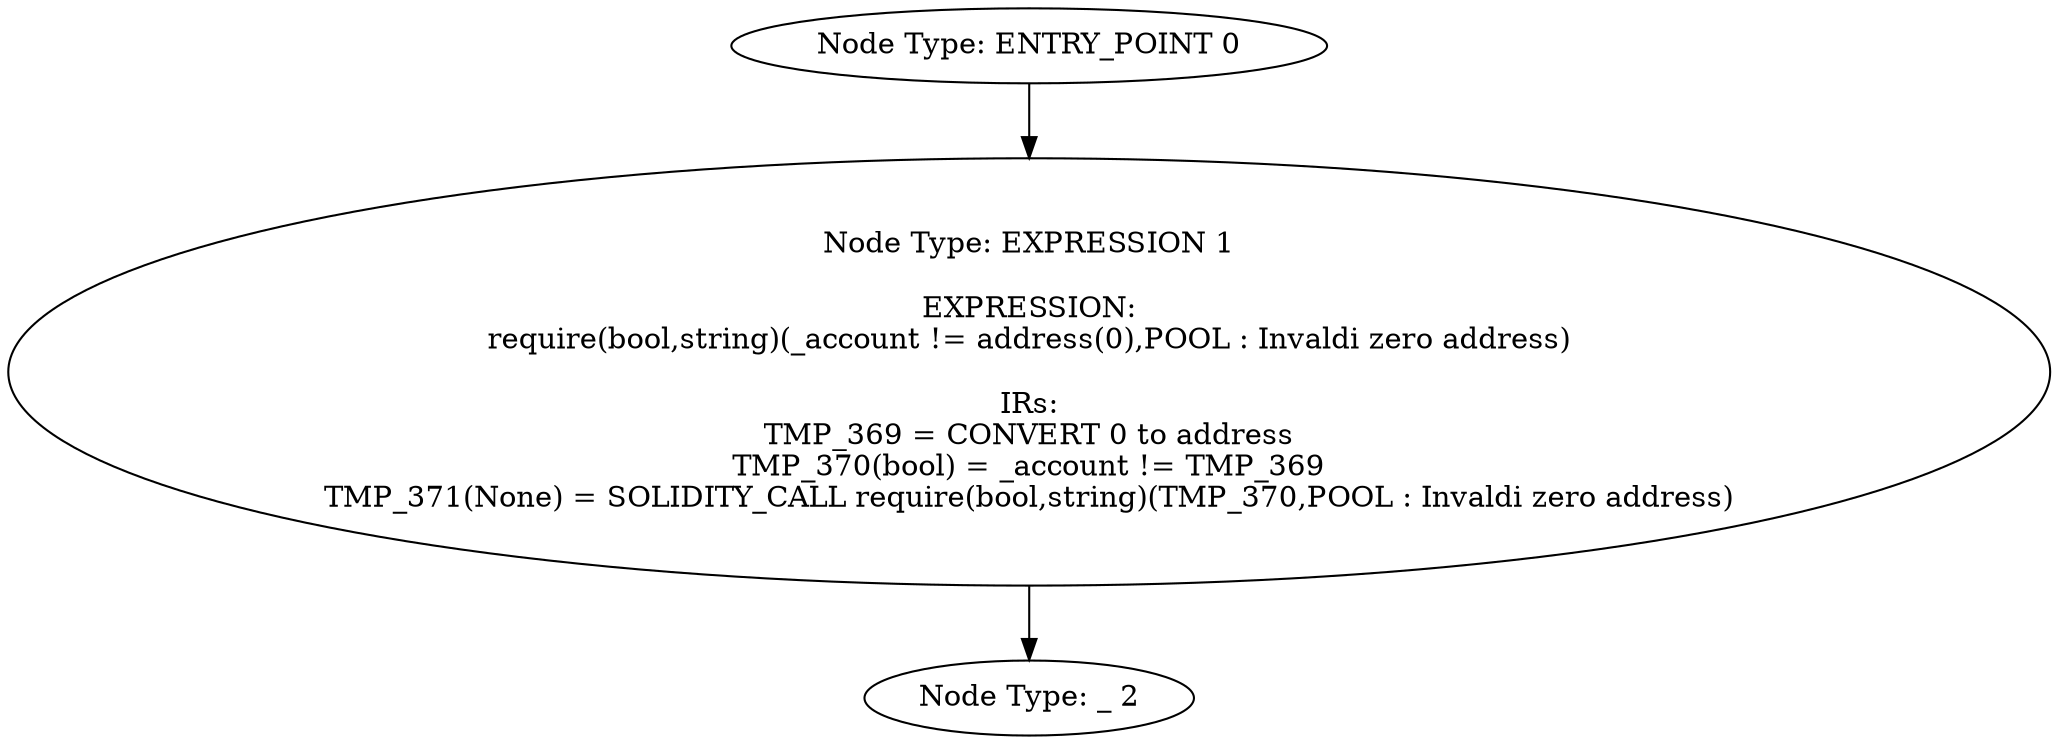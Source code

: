digraph{
0[label="Node Type: ENTRY_POINT 0
"];
0->1;
1[label="Node Type: EXPRESSION 1

EXPRESSION:
require(bool,string)(_account != address(0),POOL : Invaldi zero address)

IRs:
TMP_369 = CONVERT 0 to address
TMP_370(bool) = _account != TMP_369
TMP_371(None) = SOLIDITY_CALL require(bool,string)(TMP_370,POOL : Invaldi zero address)"];
1->2;
2[label="Node Type: _ 2
"];
}
